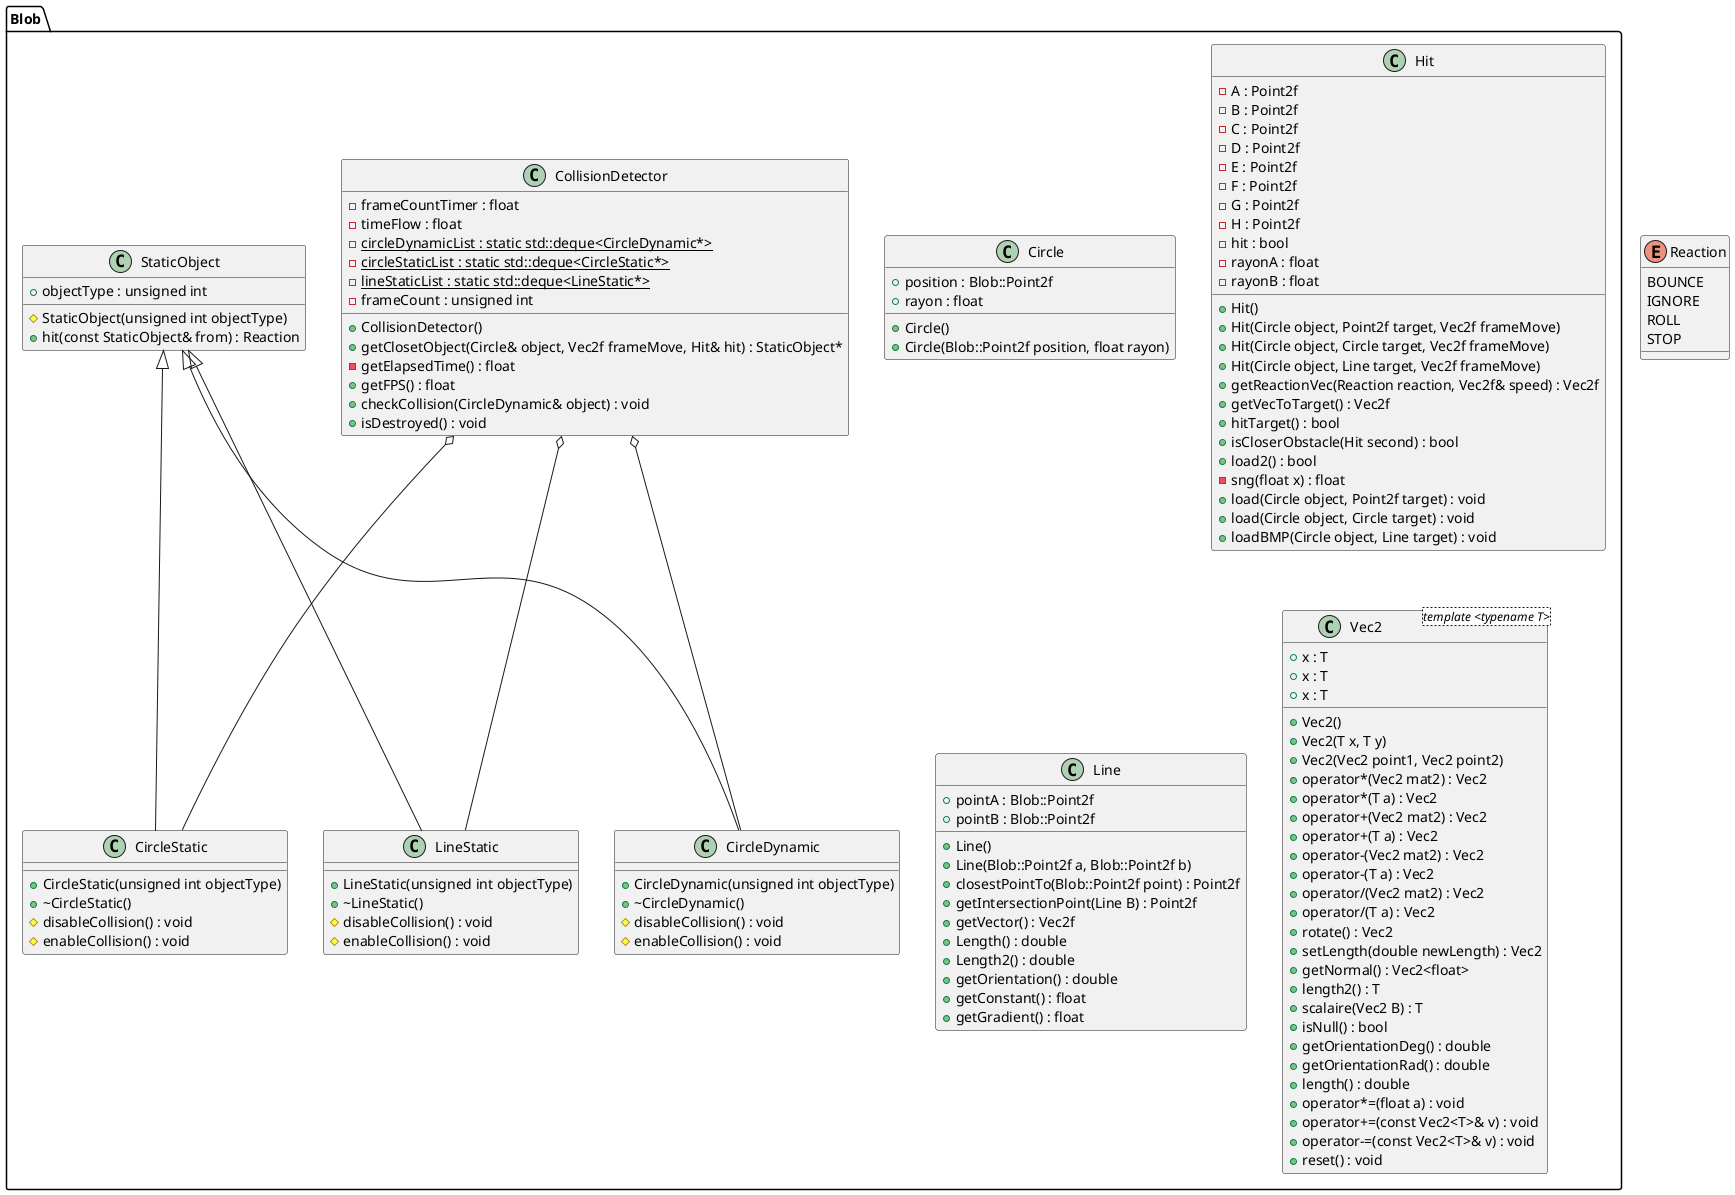 @startuml





/' Objects '/

namespace Blob {
	class Circle {
		+Circle()
		+Circle(Blob::Point2f position, float rayon)
		+position : Blob::Point2f
		+rayon : float
	}
}


namespace Blob {
	class CircleDynamic {
		+CircleDynamic(unsigned int objectType)
		+~CircleDynamic()
		#disableCollision() : void
		#enableCollision() : void
	}
}


namespace Blob {
	class CircleStatic {
		+CircleStatic(unsigned int objectType)
		+~CircleStatic()
		#disableCollision() : void
		#enableCollision() : void
	}
}


namespace Blob {
	class CollisionDetector {
		+CollisionDetector()
		+getClosetObject(Circle& object, Vec2f frameMove, Hit& hit) : StaticObject*
		-frameCountTimer : float
		-getElapsedTime() : float
		+getFPS() : float
		-timeFlow : float
		-{static} circleDynamicList : static std::deque<CircleDynamic*>
		-{static} circleStaticList : static std::deque<CircleStatic*>
		-{static} lineStaticList : static std::deque<LineStatic*>
		-frameCount : unsigned int
		+checkCollision(CircleDynamic& object) : void
		+isDestroyed() : void
	}
}


namespace Blob {
	class Hit {
		+Hit()
		+Hit(Circle object, Point2f target, Vec2f frameMove)
		+Hit(Circle object, Circle target, Vec2f frameMove)
		+Hit(Circle object, Line target, Vec2f frameMove)
		-A : Point2f
		-B : Point2f
		-C : Point2f
		-D : Point2f
		-E : Point2f
		-F : Point2f
		-G : Point2f
		-H : Point2f
		+getReactionVec(Reaction reaction, Vec2f& speed) : Vec2f
		+getVecToTarget() : Vec2f
		-hit : bool
		+hitTarget() : bool
		+isCloserObstacle(Hit second) : bool
		+load2() : bool
		-rayonA : float
		-rayonB : float
		-sng(float x) : float
		+load(Circle object, Point2f target) : void
		+load(Circle object, Circle target) : void
		+loadBMP(Circle object, Line target) : void
	}
}


namespace Blob {
	class Line {
		+Line()
		+Line(Blob::Point2f a, Blob::Point2f b)
		+pointA : Blob::Point2f
		+pointB : Blob::Point2f
		+closestPointTo(Blob::Point2f point) : Point2f
		+getIntersectionPoint(Line B) : Point2f
		+getVector() : Vec2f
		+Length() : double
		+Length2() : double
		+getOrientation() : double
		+getConstant() : float
		+getGradient() : float
	}
}


namespace Blob {
	class LineStatic {
		+LineStatic(unsigned int objectType)
		+~LineStatic()
		#disableCollision() : void
		#enableCollision() : void
	}
}


namespace Blob {
	class Vec2 <template <typename T>> {
		+Vec2()
		+Vec2(T x, T y)
		+Vec2(Vec2 point1, Vec2 point2)
		+operator*(Vec2 mat2) : Vec2
		+operator*(T a) : Vec2
		+operator+(Vec2 mat2) : Vec2
		+operator+(T a) : Vec2
		+operator-(Vec2 mat2) : Vec2
		+operator-(T a) : Vec2
		+operator/(Vec2 mat2) : Vec2
		+operator/(T a) : Vec2
		+rotate() : Vec2
		+setLength(double newLength) : Vec2
		+getNormal() : Vec2<float>
		+length2() : T
		+scalaire(Vec2 B) : T
		+x : T
		+x : T
		+x : T
		+isNull() : bool
		+getOrientationDeg() : double
		+getOrientationRad() : double
		+length() : double
		+operator*=(float a) : void
		+operator+=(const Vec2<T>& v) : void
		+operator-=(const Vec2<T>& v) : void
		+reset() : void
	}
}


namespace Blob {
	class StaticObject {
		#StaticObject(unsigned int objectType)
		+hit(const StaticObject& from) : Reaction
		+objectType : unsigned int
	}
}


enum Reaction {
	BOUNCE
	IGNORE
	ROLL
	STOP
}





/' Inheritance relationships '/

namespace Blob {
	StaticObject <|-- CircleDynamic
}


namespace Blob {
	StaticObject <|-- CircleStatic
}


namespace Blob {
	StaticObject <|-- LineStatic
}





/' Aggregation relationships '/

namespace Blob {
	CollisionDetector o-- CircleDynamic
}


namespace Blob {
	CollisionDetector o-- CircleStatic
}


namespace Blob {
	CollisionDetector o-- LineStatic
}




@enduml
